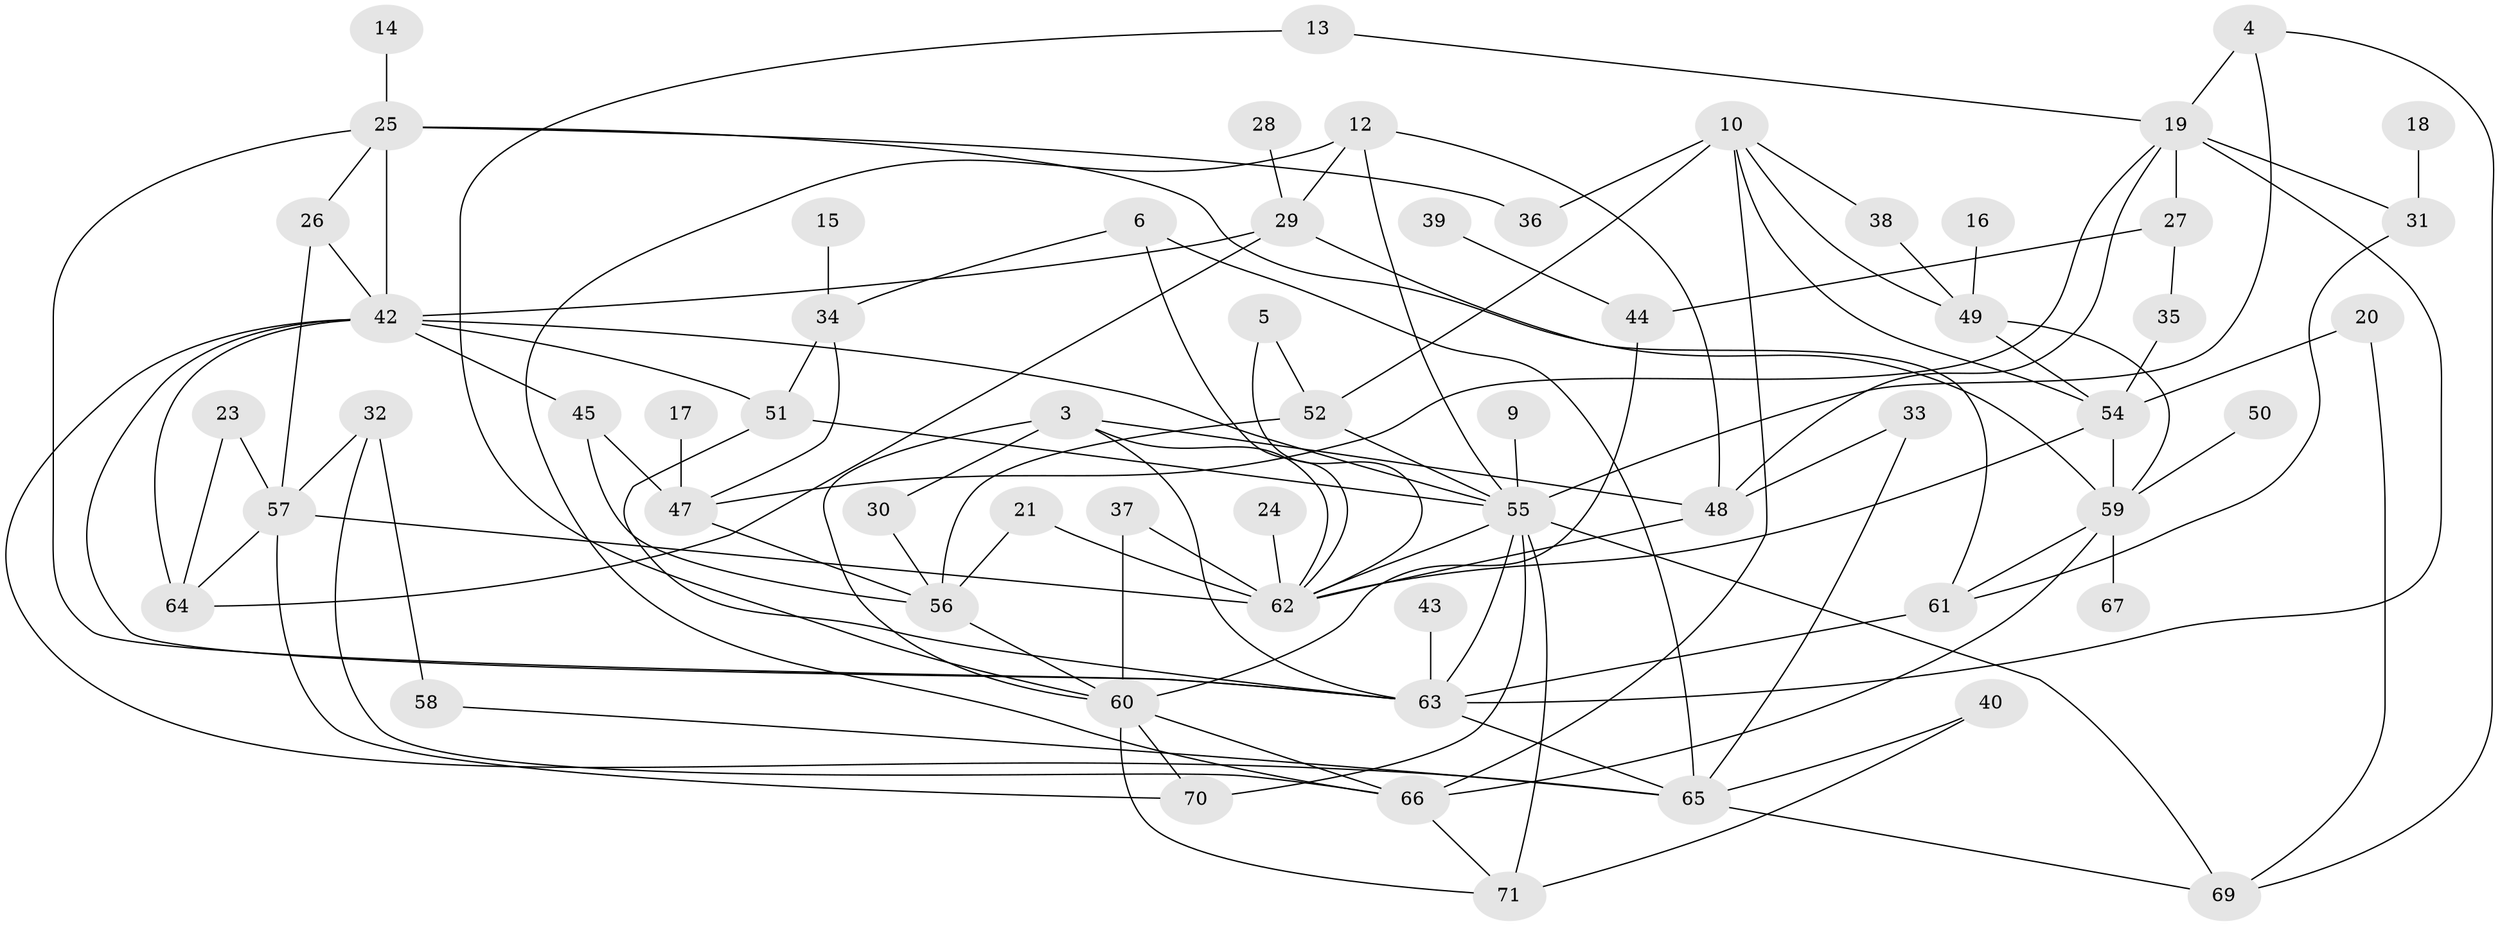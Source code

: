// original degree distribution, {1: 0.15602836879432624, 3: 0.2624113475177305, 4: 0.14893617021276595, 0: 0.07092198581560284, 2: 0.24822695035460993, 6: 0.0070921985815602835, 7: 0.028368794326241134, 5: 0.07801418439716312}
// Generated by graph-tools (version 1.1) at 2025/25/03/09/25 03:25:14]
// undirected, 61 vertices, 113 edges
graph export_dot {
graph [start="1"]
  node [color=gray90,style=filled];
  3;
  4;
  5;
  6;
  9;
  10;
  12;
  13;
  14;
  15;
  16;
  17;
  18;
  19;
  20;
  21;
  23;
  24;
  25;
  26;
  27;
  28;
  29;
  30;
  31;
  32;
  33;
  34;
  35;
  36;
  37;
  38;
  39;
  40;
  42;
  43;
  44;
  45;
  47;
  48;
  49;
  50;
  51;
  52;
  54;
  55;
  56;
  57;
  58;
  59;
  60;
  61;
  62;
  63;
  64;
  65;
  66;
  67;
  69;
  70;
  71;
  3 -- 30 [weight=1.0];
  3 -- 48 [weight=1.0];
  3 -- 60 [weight=1.0];
  3 -- 62 [weight=1.0];
  3 -- 63 [weight=1.0];
  4 -- 19 [weight=1.0];
  4 -- 55 [weight=1.0];
  4 -- 69 [weight=1.0];
  5 -- 52 [weight=1.0];
  5 -- 62 [weight=1.0];
  6 -- 34 [weight=1.0];
  6 -- 62 [weight=1.0];
  6 -- 65 [weight=1.0];
  9 -- 55 [weight=1.0];
  10 -- 36 [weight=1.0];
  10 -- 38 [weight=1.0];
  10 -- 49 [weight=1.0];
  10 -- 52 [weight=1.0];
  10 -- 54 [weight=1.0];
  10 -- 66 [weight=1.0];
  12 -- 29 [weight=1.0];
  12 -- 48 [weight=1.0];
  12 -- 55 [weight=1.0];
  12 -- 66 [weight=1.0];
  13 -- 19 [weight=1.0];
  13 -- 60 [weight=1.0];
  14 -- 25 [weight=1.0];
  15 -- 34 [weight=1.0];
  16 -- 49 [weight=1.0];
  17 -- 47 [weight=1.0];
  18 -- 31 [weight=1.0];
  19 -- 27 [weight=1.0];
  19 -- 31 [weight=1.0];
  19 -- 47 [weight=1.0];
  19 -- 48 [weight=1.0];
  19 -- 63 [weight=1.0];
  20 -- 54 [weight=1.0];
  20 -- 69 [weight=1.0];
  21 -- 56 [weight=1.0];
  21 -- 62 [weight=1.0];
  23 -- 57 [weight=1.0];
  23 -- 64 [weight=1.0];
  24 -- 62 [weight=1.0];
  25 -- 26 [weight=1.0];
  25 -- 36 [weight=1.0];
  25 -- 42 [weight=1.0];
  25 -- 59 [weight=1.0];
  25 -- 63 [weight=1.0];
  26 -- 42 [weight=1.0];
  26 -- 57 [weight=1.0];
  27 -- 35 [weight=1.0];
  27 -- 44 [weight=1.0];
  28 -- 29 [weight=1.0];
  29 -- 42 [weight=1.0];
  29 -- 61 [weight=1.0];
  29 -- 64 [weight=1.0];
  30 -- 56 [weight=1.0];
  31 -- 61 [weight=1.0];
  32 -- 57 [weight=2.0];
  32 -- 58 [weight=1.0];
  32 -- 66 [weight=1.0];
  33 -- 48 [weight=1.0];
  33 -- 65 [weight=1.0];
  34 -- 47 [weight=1.0];
  34 -- 51 [weight=1.0];
  35 -- 54 [weight=1.0];
  37 -- 60 [weight=1.0];
  37 -- 62 [weight=1.0];
  38 -- 49 [weight=1.0];
  39 -- 44 [weight=1.0];
  40 -- 65 [weight=1.0];
  40 -- 71 [weight=1.0];
  42 -- 45 [weight=1.0];
  42 -- 51 [weight=1.0];
  42 -- 55 [weight=1.0];
  42 -- 63 [weight=1.0];
  42 -- 64 [weight=1.0];
  42 -- 65 [weight=1.0];
  43 -- 63 [weight=1.0];
  44 -- 60 [weight=1.0];
  45 -- 47 [weight=1.0];
  45 -- 56 [weight=1.0];
  47 -- 56 [weight=1.0];
  48 -- 62 [weight=1.0];
  49 -- 54 [weight=1.0];
  49 -- 59 [weight=1.0];
  50 -- 59 [weight=1.0];
  51 -- 55 [weight=1.0];
  51 -- 63 [weight=1.0];
  52 -- 55 [weight=1.0];
  52 -- 56 [weight=1.0];
  54 -- 59 [weight=1.0];
  54 -- 62 [weight=2.0];
  55 -- 62 [weight=1.0];
  55 -- 63 [weight=1.0];
  55 -- 69 [weight=1.0];
  55 -- 70 [weight=1.0];
  55 -- 71 [weight=1.0];
  56 -- 60 [weight=1.0];
  57 -- 62 [weight=1.0];
  57 -- 64 [weight=1.0];
  57 -- 70 [weight=1.0];
  58 -- 65 [weight=2.0];
  59 -- 61 [weight=1.0];
  59 -- 66 [weight=1.0];
  59 -- 67 [weight=1.0];
  60 -- 66 [weight=1.0];
  60 -- 70 [weight=1.0];
  60 -- 71 [weight=1.0];
  61 -- 63 [weight=1.0];
  63 -- 65 [weight=1.0];
  65 -- 69 [weight=1.0];
  66 -- 71 [weight=1.0];
}

